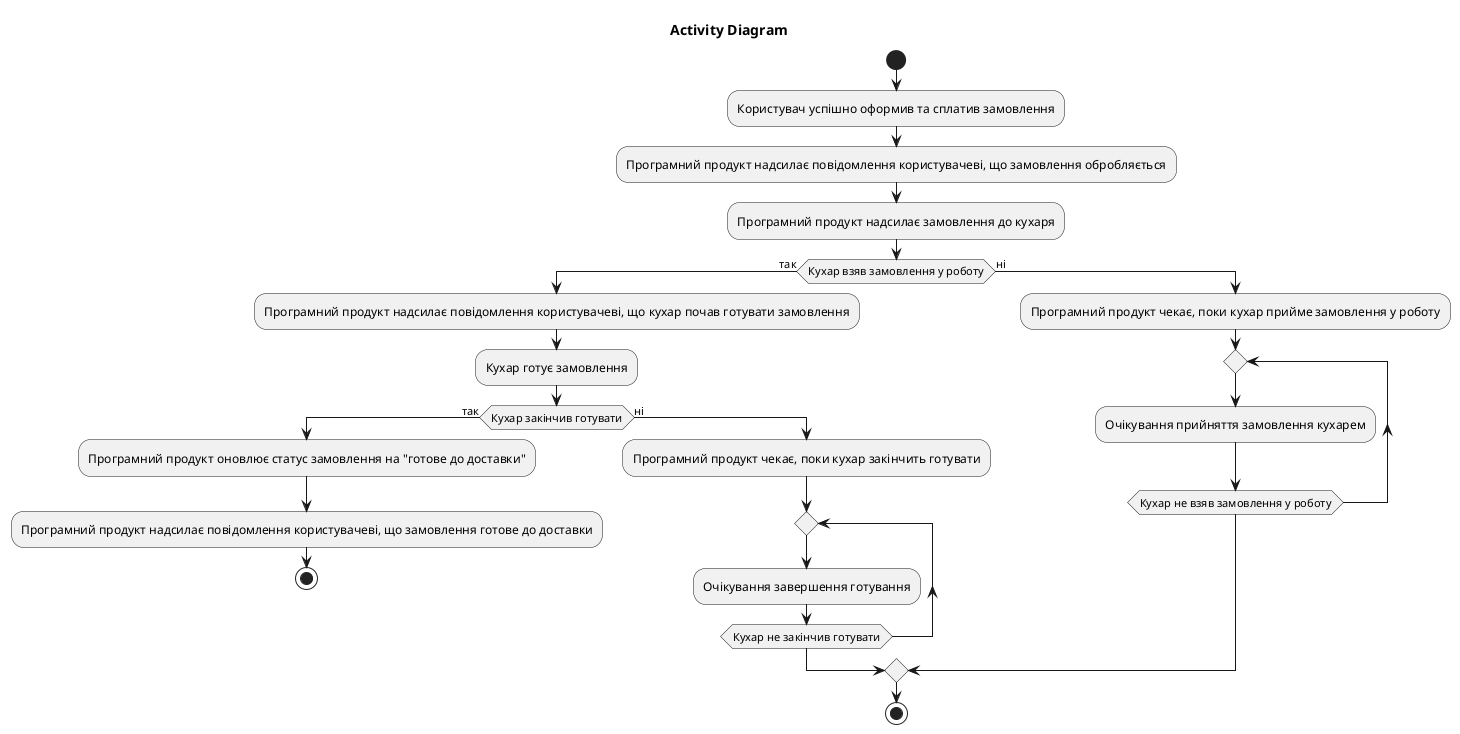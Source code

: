 @startuml

title Activity Diagram

start
:Користувач успішно оформив та сплатив замовлення;
:Програмний продукт надсилає повідомлення користувачеві, що замовлення обробляється;
:Програмний продукт надсилає замовлення до кухаря;
if (Кухар взяв замовлення у роботу) then (так)
  :Програмний продукт надсилає повідомлення користувачеві, що кухар почав готувати замовлення;
  :Кухар готує замовлення;
  if (Кухар закінчив готувати) then (так)
    :Програмний продукт оновлює статус замовлення на "готове до доставки";
    :Програмний продукт надсилає повідомлення користувачеві, що замовлення готове до доставки;
    stop
  else (ні)
    :Програмний продукт чекає, поки кухар закінчить готувати;
    repeat
      :Очікування завершення готування;
    repeat while (Кухар не закінчив готувати)
  endif
else (ні)
  :Програмний продукт чекає, поки кухар прийме замовлення у роботу;
  repeat
    :Очікування прийняття замовлення кухарем;
  repeat while (Кухар не взяв замовлення у роботу)
endif
stop

@enduml

